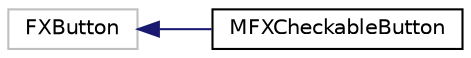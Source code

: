 digraph "Graphical Class Hierarchy"
{
  edge [fontname="Helvetica",fontsize="10",labelfontname="Helvetica",labelfontsize="10"];
  node [fontname="Helvetica",fontsize="10",shape=record];
  rankdir="LR";
  Node1174 [label="FXButton",height=0.2,width=0.4,color="grey75", fillcolor="white", style="filled"];
  Node1174 -> Node0 [dir="back",color="midnightblue",fontsize="10",style="solid",fontname="Helvetica"];
  Node0 [label="MFXCheckableButton",height=0.2,width=0.4,color="black", fillcolor="white", style="filled",URL="$de/de9/class_m_f_x_checkable_button.html"];
}
